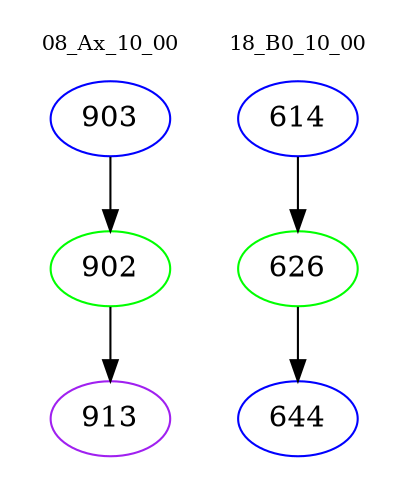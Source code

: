 digraph{
subgraph cluster_0 {
color = white
label = "08_Ax_10_00";
fontsize=10;
T0_903 [label="903", color="blue"]
T0_903 -> T0_902 [color="black"]
T0_902 [label="902", color="green"]
T0_902 -> T0_913 [color="black"]
T0_913 [label="913", color="purple"]
}
subgraph cluster_1 {
color = white
label = "18_B0_10_00";
fontsize=10;
T1_614 [label="614", color="blue"]
T1_614 -> T1_626 [color="black"]
T1_626 [label="626", color="green"]
T1_626 -> T1_644 [color="black"]
T1_644 [label="644", color="blue"]
}
}
